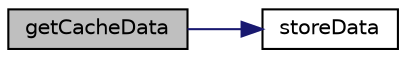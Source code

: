 digraph "getCacheData"
{
  edge [fontname="Helvetica",fontsize="10",labelfontname="Helvetica",labelfontsize="10"];
  node [fontname="Helvetica",fontsize="10",shape=record];
  rankdir="LR";
  Node3 [label="getCacheData",height=0.2,width=0.4,color="black", fillcolor="grey75", style="filled", fontcolor="black"];
  Node3 -> Node4 [color="midnightblue",fontsize="10",style="solid",fontname="Helvetica"];
  Node4 [label="storeData",height=0.2,width=0.4,color="black", fillcolor="white", style="filled",URL="$class_p_h_p_excel___cached_object_storage___memory_serialized.html#ac259c2f1dc99ef6e4a7c8b9d39187e0f"];
}

